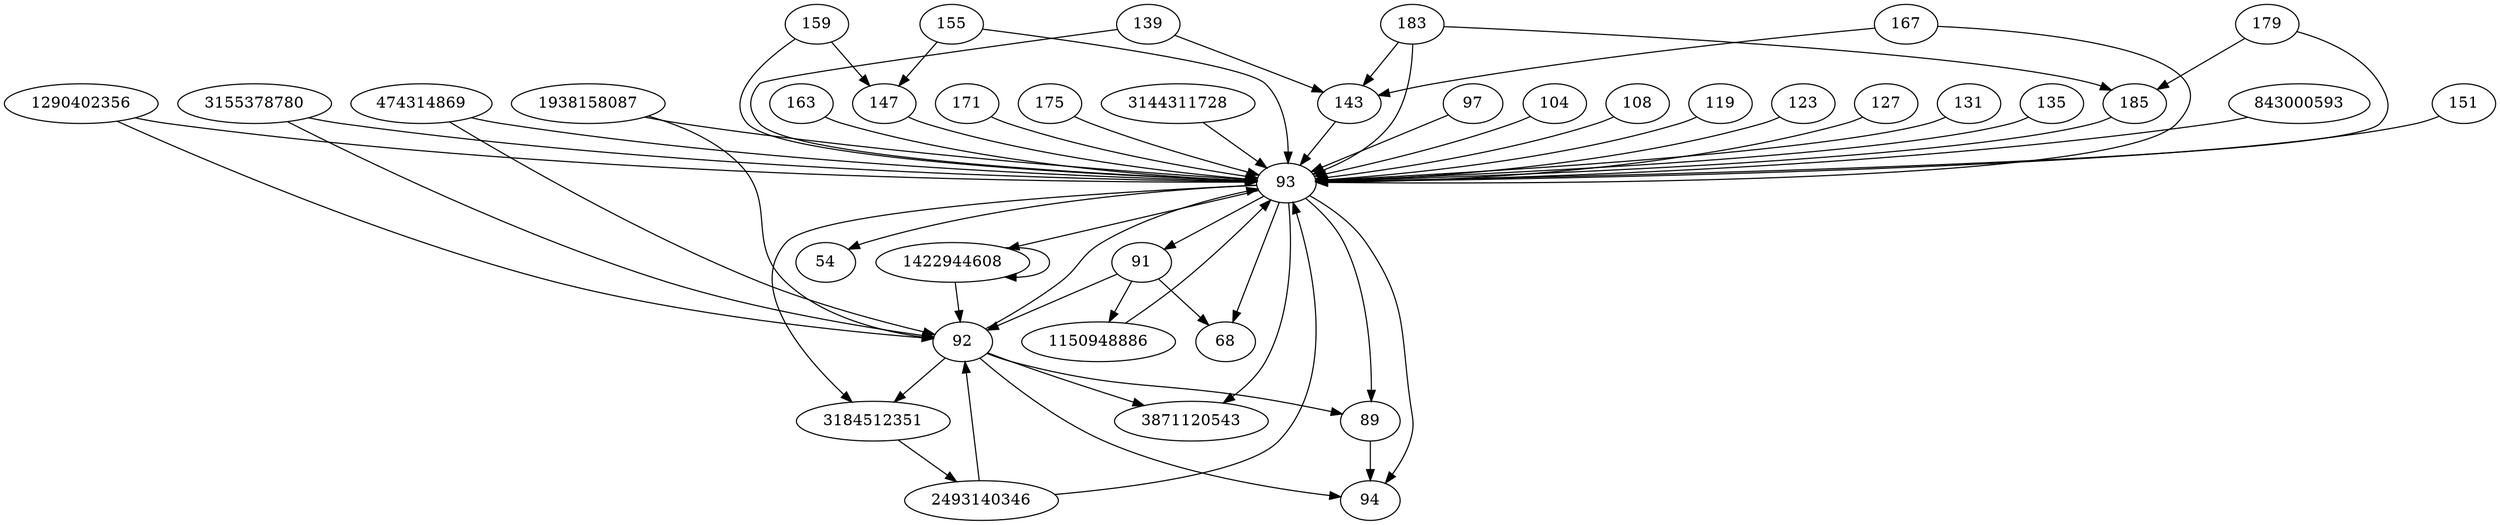 digraph  {
131;
135;
1938158087;
139;
143;
843000593;
147;
1150948886;
151;
155;
3871120543;
159;
163;
167;
171;
175;
3144311728;
179;
1290402356;
54;
183;
185;
68;
89;
91;
92;
3155378780;
94;
3184512351;
1422944608;
97;
93;
104;
108;
474314869;
119;
2493140346;
123;
127;
131 -> 93;
135 -> 93;
1938158087 -> 92;
1938158087 -> 93;
139 -> 143;
139 -> 93;
143 -> 93;
843000593 -> 93;
147 -> 93;
1150948886 -> 93;
151 -> 93;
155 -> 147;
155 -> 93;
159 -> 147;
159 -> 93;
163 -> 93;
167 -> 143;
167 -> 93;
171 -> 93;
175 -> 93;
3144311728 -> 93;
179 -> 185;
179 -> 93;
1290402356 -> 92;
1290402356 -> 93;
183 -> 185;
183 -> 143;
183 -> 93;
185 -> 93;
89 -> 94;
91 -> 92;
91 -> 1150948886;
91 -> 68;
92 -> 89;
92 -> 3184512351;
92 -> 3871120543;
92 -> 94;
92 -> 93;
3155378780 -> 92;
3155378780 -> 93;
3184512351 -> 2493140346;
1422944608 -> 92;
1422944608 -> 1422944608;
97 -> 93;
93 -> 1422944608;
93 -> 3184512351;
93 -> 91;
93 -> 3871120543;
93 -> 89;
93 -> 94;
93 -> 54;
93 -> 68;
104 -> 93;
108 -> 93;
474314869 -> 92;
474314869 -> 93;
119 -> 93;
2493140346 -> 92;
2493140346 -> 93;
123 -> 93;
127 -> 93;
}
